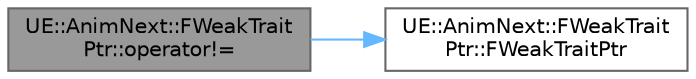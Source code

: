 digraph "UE::AnimNext::FWeakTraitPtr::operator!="
{
 // INTERACTIVE_SVG=YES
 // LATEX_PDF_SIZE
  bgcolor="transparent";
  edge [fontname=Helvetica,fontsize=10,labelfontname=Helvetica,labelfontsize=10];
  node [fontname=Helvetica,fontsize=10,shape=box,height=0.2,width=0.4];
  rankdir="LR";
  Node1 [id="Node000001",label="UE::AnimNext::FWeakTrait\lPtr::operator!=",height=0.2,width=0.4,color="gray40", fillcolor="grey60", style="filled", fontcolor="black",tooltip=" "];
  Node1 -> Node2 [id="edge1_Node000001_Node000002",color="steelblue1",style="solid",tooltip=" "];
  Node2 [id="Node000002",label="UE::AnimNext::FWeakTrait\lPtr::FWeakTraitPtr",height=0.2,width=0.4,color="grey40", fillcolor="white", style="filled",URL="$d1/df5/structUE_1_1AnimNext_1_1FWeakTraitPtr.html#a2228e19a01c06a057a33784d809003b4",tooltip=" "];
}
